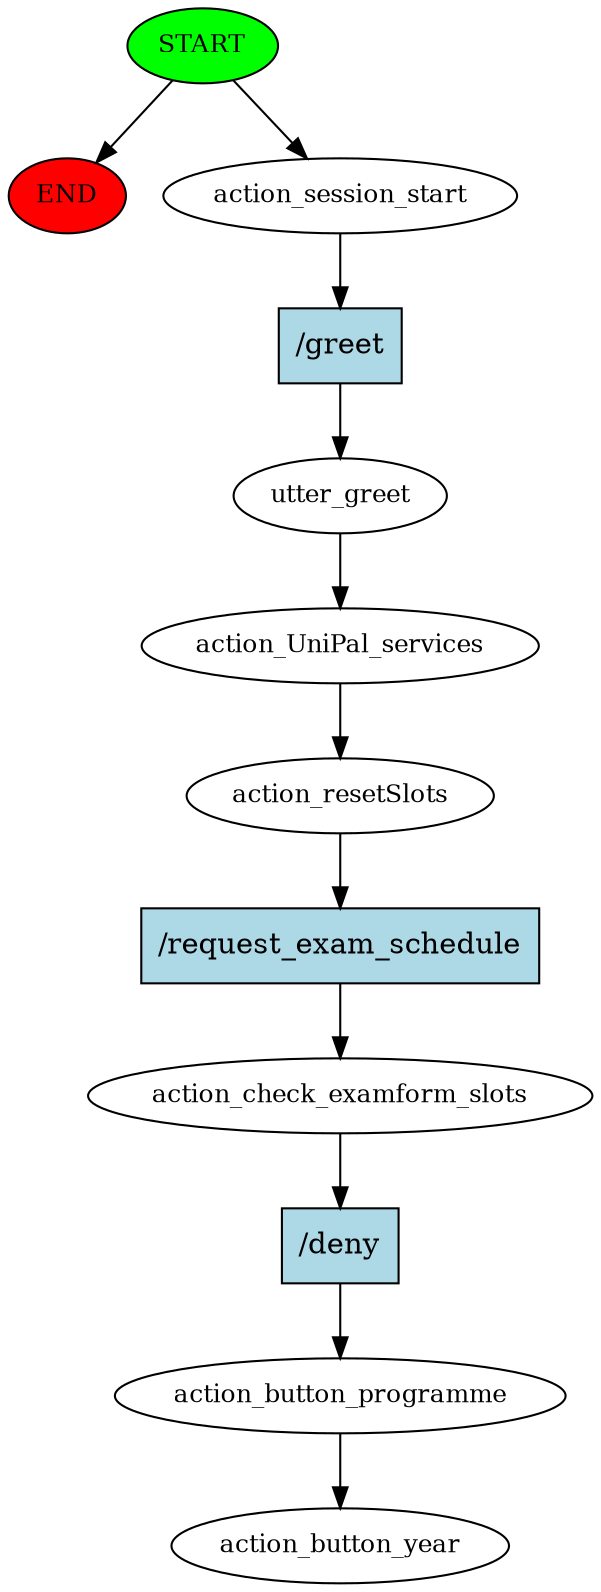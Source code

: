 digraph  {
0 [class="start active", fillcolor=green, fontsize=12, label=START, style=filled];
"-1" [class=end, fillcolor=red, fontsize=12, label=END, style=filled];
1 [class=active, fontsize=12, label=action_session_start];
2 [class=active, fontsize=12, label=utter_greet];
3 [class=active, fontsize=12, label=action_UniPal_services];
4 [class=active, fontsize=12, label=action_resetSlots];
5 [class=active, fontsize=12, label=action_check_examform_slots];
6 [class=active, fontsize=12, label=action_button_programme];
7 [class="dashed active", fontsize=12, label=action_button_year];
8 [class="intent active", fillcolor=lightblue, label="/greet", shape=rect, style=filled];
9 [class="intent active", fillcolor=lightblue, label="/request_exam_schedule", shape=rect, style=filled];
10 [class="intent active", fillcolor=lightblue, label="/deny", shape=rect, style=filled];
0 -> "-1"  [class="", key=NONE, label=""];
0 -> 1  [class=active, key=NONE, label=""];
1 -> 8  [class=active, key=0];
2 -> 3  [class=active, key=NONE, label=""];
3 -> 4  [class=active, key=NONE, label=""];
4 -> 9  [class=active, key=0];
5 -> 10  [class=active, key=0];
6 -> 7  [class=active, key=NONE, label=""];
8 -> 2  [class=active, key=0];
9 -> 5  [class=active, key=0];
10 -> 6  [class=active, key=0];
}
